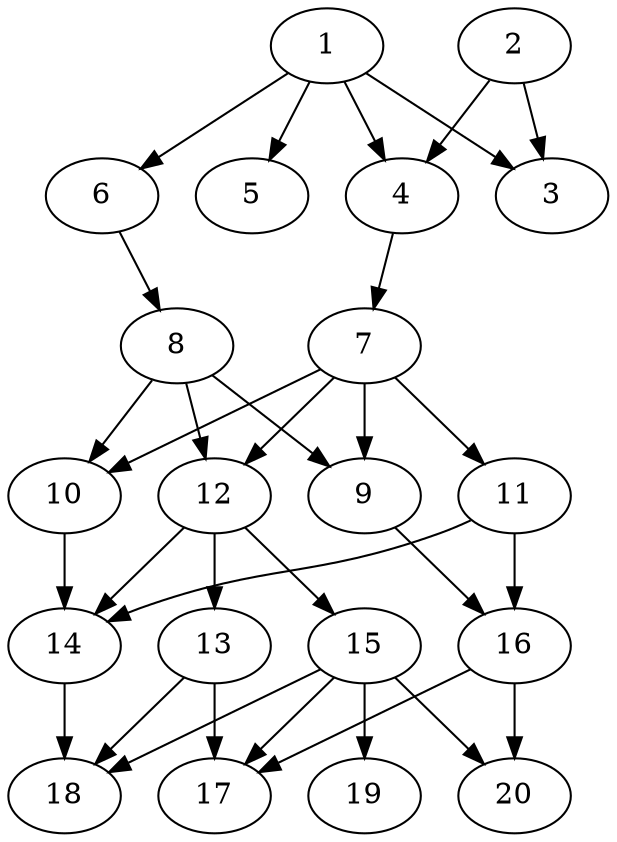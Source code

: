 // DAG automatically generated by daggen at Tue Jul 23 14:27:02 2019
// ./daggen --dot -n 20 --ccr 0.3 --fat 0.5 --regular 0.5 --density 0.7 --mindata 5242880 --maxdata 52428800 
digraph G {
  1 [size="69782187", alpha="0.08", expect_size="20934656"] 
  1 -> 3 [size ="20934656"]
  1 -> 4 [size ="20934656"]
  1 -> 5 [size ="20934656"]
  1 -> 6 [size ="20934656"]
  2 [size="114309120", alpha="0.13", expect_size="34292736"] 
  2 -> 3 [size ="34292736"]
  2 -> 4 [size ="34292736"]
  3 [size="125320533", alpha="0.10", expect_size="37596160"] 
  4 [size="46592000", alpha="0.18", expect_size="13977600"] 
  4 -> 7 [size ="13977600"]
  5 [size="71533227", alpha="0.02", expect_size="21459968"] 
  6 [size="30245547", alpha="0.04", expect_size="9073664"] 
  6 -> 8 [size ="9073664"]
  7 [size="32133120", alpha="0.17", expect_size="9639936"] 
  7 -> 9 [size ="9639936"]
  7 -> 10 [size ="9639936"]
  7 -> 11 [size ="9639936"]
  7 -> 12 [size ="9639936"]
  8 [size="37246293", alpha="0.03", expect_size="11173888"] 
  8 -> 9 [size ="11173888"]
  8 -> 10 [size ="11173888"]
  8 -> 12 [size ="11173888"]
  9 [size="71369387", alpha="0.18", expect_size="21410816"] 
  9 -> 16 [size ="21410816"]
  10 [size="88712533", alpha="0.12", expect_size="26613760"] 
  10 -> 14 [size ="26613760"]
  11 [size="72792747", alpha="0.13", expect_size="21837824"] 
  11 -> 14 [size ="21837824"]
  11 -> 16 [size ="21837824"]
  12 [size="134570667", alpha="0.14", expect_size="40371200"] 
  12 -> 13 [size ="40371200"]
  12 -> 14 [size ="40371200"]
  12 -> 15 [size ="40371200"]
  13 [size="76148053", alpha="0.03", expect_size="22844416"] 
  13 -> 17 [size ="22844416"]
  13 -> 18 [size ="22844416"]
  14 [size="152528213", alpha="0.09", expect_size="45758464"] 
  14 -> 18 [size ="45758464"]
  15 [size="140649813", alpha="0.11", expect_size="42194944"] 
  15 -> 17 [size ="42194944"]
  15 -> 18 [size ="42194944"]
  15 -> 19 [size ="42194944"]
  15 -> 20 [size ="42194944"]
  16 [size="153207467", alpha="0.07", expect_size="45962240"] 
  16 -> 17 [size ="45962240"]
  16 -> 20 [size ="45962240"]
  17 [size="23449600", alpha="0.15", expect_size="7034880"] 
  18 [size="157829120", alpha="0.03", expect_size="47348736"] 
  19 [size="27627520", alpha="0.12", expect_size="8288256"] 
  20 [size="170304853", alpha="0.15", expect_size="51091456"] 
}
